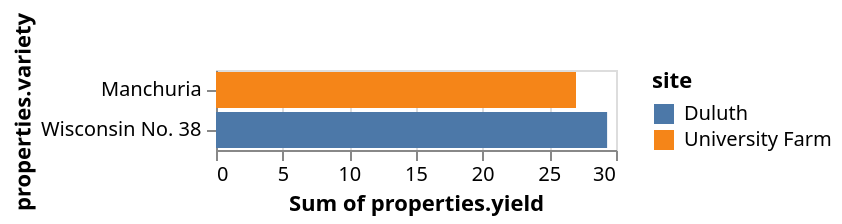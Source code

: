 {
  "$schema": "https://vega.github.io/schema/vega-lite/v4.json",
  "mark": "bar",
  "encoding": {
    "y": {"field": "properties.variety", "type": "nominal"},
    "x": {
      "aggregate": "sum",
      "field": "properties.yield",
      "type": "quantitative"
    },
    "color": {"title": "site", "field": "properties.site", "type": "nominal"}
  },
  "data": {
    "values": {
      "features": [
        {
          "properties": {
            "variety": "Manchuria",
            "yield": 27,
            "site": "University Farm"
          }
        },
        {
          "properties": {
            "variety": "Wisconsin No. 38",
            "yield": 29.33333,
            "site": "Duluth"
          }
        }
      ],
      "type": "FeatureCollection"
    },
    "format": {"type": "json", "property": "features"}
  },
  "autosize": {"type": "pad"}
}